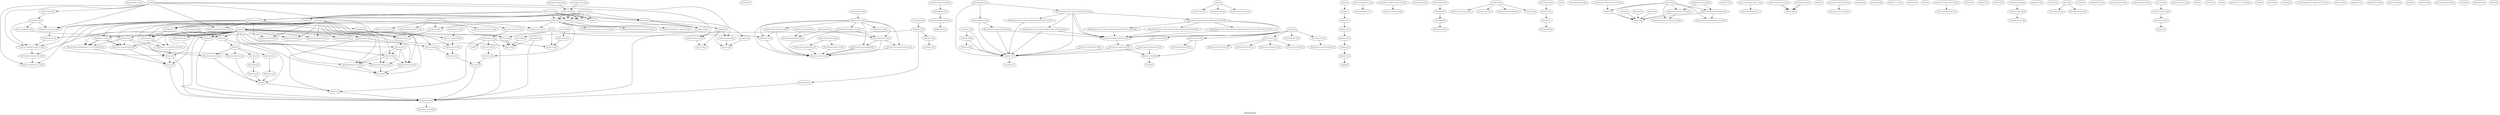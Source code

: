 digraph Relationships {
    label = "Relationships"
    "Exec[apache-apollo-1.7 unpack]" [
        fontsize = 8,
        label = "Exec[apache-apollo-1.7 unpack]"
    ]

    "Exec[run_storm]" [
        fontsize = 8,
        label = "Exec[run_storm]"
    ]

    "Elasticsearch::Plugin[mobz/elasticsearch-head]" [
        fontsize = 8,
        label = "Elasticsearch::Plugin[mobz/elasticsearch-head]"
    ]

    "File[/tmp/nginx.d]" [
        fontsize = 8,
        label = "File[/tmp/nginx.d]"
    ]

    "Exec[create_package_dir_elasticsearch]" [
        fontsize = 8,
        label = "Exec[create_package_dir_elasticsearch]"
    ]

    "File[/var/lib/puppet/concat/_etc_nginx_sites-available_localhost.conf]" [
        fontsize = 8,
        label = "File[/var/lib/puppet/concat/_etc_nginx_sites-available_localhost.conf]"
    ]

    "Exec[download archive apache-storm-0.9.1.tar.gz and check sum]" [
        fontsize = 8,
        label = "Exec[download archive apache-storm-0.9.1.tar.gz and check sum]"
    ]

    "File[/data]" [
        fontsize = 8,
        label = "File[/data]"
    ]

    "Exec[wget-fetch-maven]" [
        fontsize = 8,
        label = "Exec[wget-fetch-maven]"
    ]

    "Stage[setup_infra]" [
        fontsize = 8,
        label = "Stage[setup_infra]"
    ]

    "Stage[setup_app]" [
        fontsize = 8,
        label = "Stage[setup_app]"
    ]

    "Archive::Extract[kestrel-2.4.1]" [
        fontsize = 8,
        label = "Archive::Extract[kestrel-2.4.1]"
    ]

    "Exec[wget-jetty_download]" [
        fontsize = 8,
        label = "Exec[wget-jetty_download]"
    ]

    "Exec[build_elasticsearch-transport-couchbase]" [
        fontsize = 8,
        label = "Exec[build_elasticsearch-transport-couchbase]"
    ]

    "Exec[set-licence-selected]" [
        fontsize = 8,
        label = "Exec[set-licence-selected]"
    ]

    "File[/home/vagrant/README.demos.txt]" [
        fontsize = 8,
        label = "File[/home/vagrant/README.demos.txt]"
    ]

    "File[/etc/elasticsearch/serviolastic/logging.yml]" [
        fontsize = 8,
        label = "File[/etc/elasticsearch/serviolastic/logging.yml]"
    ]

    "Wget::Fetch[couchbase-server-source]" [
        fontsize = 8,
        label = "Wget::Fetch[couchbase-server-source]"
    ]

    "Package[unzip]" [
        fontsize = 8,
        label = "Package[unzip]"
    ]

    "Anchor[apt_key 7BD9BF62 present]" [
        fontsize = 8,
        label = "Anchor[apt_key 7BD9BF62 present]"
    ]

    "Class[Maven::Maven]" [
        fontsize = 8,
        label = "Class[Maven::Maven]"
    ]

    "Class[Elasticsearch::Package]" [
        fontsize = 8,
        label = "Class[Elasticsearch::Package]"
    ]

    "File[/etc/nginx/conf.d/proxy.conf]" [
        fontsize = 8,
        label = "File[/etc/nginx/conf.d/proxy.conf]"
    ]

    "Package[g++]" [
        fontsize = 8,
        label = "Package[g++]"
    ]

    "Exec[pip_install_simplejson]" [
        fontsize = 8,
        label = "Exec[pip_install_simplejson]"
    ]

    "File[/var/lib/puppet/concat]" [
        fontsize = 8,
        label = "File[/var/lib/puppet/concat]"
    ]

    "Exec[jetty_untar]" [
        fontsize = 8,
        label = "Exec[jetty_untar]"
    ]

    "Anchor[python::end]" [
        fontsize = 8,
        label = "Anchor[python::end]"
    ]

    "Logical_volume[data]" [
        fontsize = 8,
        label = "Logical_volume[data]"
    ]

    "File[/home/vagrant/.mavenrc]" [
        fontsize = 8,
        label = "File[/home/vagrant/.mavenrc]"
    ]

    "Volume_group[data]" [
        fontsize = 8,
        label = "Volume_group[data]"
    ]

    "Anchor[apt::ppa::ppa:chris-lea/node.js]" [
        fontsize = 8,
        label = "Anchor[apt::ppa::ppa:chris-lea/node.js]"
    ]

    "File[/home/vagrant/downloads/]" [
        fontsize = 8,
        label = "File[/home/vagrant/downloads/]"
    ]

    "File[/var/lib/puppet/concat/_etc_nginx_sites-available_localhost.conf/fragments.concat.out]" [
        fontsize = 8,
        label = "File[/var/lib/puppet/concat/_etc_nginx_sites-available_localhost.conf/fragments.concat.out]"
    ]

    "Exec[run_userDB]" [
        fontsize = 8,
        label = "Exec[run_userDB]"
    ]

    "Exec[maven-untar]" [
        fontsize = 8,
        label = "Exec[maven-untar]"
    ]

    "File[/etc/nginx]" [
        fontsize = 8,
        label = "File[/etc/nginx]"
    ]

    "File[/opt/kestrel-2.4.1/config/servioticy_queues.scala]" [
        fontsize = 8,
        label = "File[/opt/kestrel-2.4.1/config/servioticy_queues.scala]"
    ]

    "Class[Git]" [
        fontsize = 8,
        label = "Class[Git]"
    ]

    "File[/opt/servibroker/etc/groups.properties]" [
        fontsize = 8,
        label = "File[/opt/servibroker/etc/groups.properties]"
    ]

    "File[/usr/bin/mvn]" [
        fontsize = 8,
        label = "File[/usr/bin/mvn]"
    ]

    "Class[Elasticsearch::Config]" [
        fontsize = 8,
        label = "Class[Elasticsearch::Config]"
    ]

    "File[/opt/kestrel-2.4.1]" [
        fontsize = 8,
        label = "File[/opt/kestrel-2.4.1]"
    ]

    "File[/opt/elasticsearch/swdl]" [
        fontsize = 8,
        label = "File[/opt/elasticsearch/swdl]"
    ]

    "Concat::Fragment[localhost-footer]" [
        fontsize = 8,
        label = "Concat::Fragment[localhost-footer]"
    ]

    "File[nginx.list]" [
        fontsize = 8,
        label = "File[nginx.list]"
    ]

    "File[/opt/servioticy-dispatcher/dispatcher-0.2.1-jar-with-dependencies.jar]" [
        fontsize = 8,
        label = "File[/opt/servioticy-dispatcher/dispatcher-0.2.1-jar-with-dependencies.jar]"
    ]

    "File[sources.list.d]" [
        fontsize = 8,
        label = "File[sources.list.d]"
    ]

    "Class[Nginx::Params]" [
        fontsize = 8,
        label = "Class[Nginx::Params]"
    ]

    "Archive::Extract[apache-apollo-1.7]" [
        fontsize = 8,
        label = "Archive::Extract[apache-apollo-1.7]"
    ]

    "Vcsrepo[/usr/src/elasticsearch-transport-couchbase]" [
        fontsize = 8,
        label = "Vcsrepo[/usr/src/elasticsearch-transport-couchbase]"
    ]

    "Exec[wait for api]" [
        fontsize = 8,
        label = "Exec[wait for api]"
    ]

    "File[/etc/init.d/elasticsearch-serviolastic]" [
        fontsize = 8,
        label = "File[/etc/init.d/elasticsearch-serviolastic]"
    ]

    "Exec[rm-on-error-apache-apollo-1.7.tar.gz]" [
        fontsize = 8,
        label = "Exec[rm-on-error-apache-apollo-1.7.tar.gz]"
    ]

    "Class[Python]" [
        fontsize = 8,
        label = "Class[Python]"
    ]

    "File[/etc/default/jetty]" [
        fontsize = 8,
        label = "File[/etc/default/jetty]"
    ]

    "Python::Pip[simplejson]" [
        fontsize = 8,
        label = "Python::Pip[simplejson]"
    ]

    "Apt_key[Add key: 7BD9BF62 from Apt::Source nginx]" [
        fontsize = 8,
        label = "Apt_key[Add key: 7BD9BF62 from Apt::Source nginx]"
    ]

    "Package[git]" [
        fontsize = 8,
        label = "Package[git]"
    ]

    "Package[nodejs]" [
        fontsize = 8,
        label = "Package[nodejs]"
    ]

    "Package[stompjs]" [
        fontsize = 8,
        label = "Package[stompjs]"
    ]

    "File[/etc/nginx/sites-enabled/default]" [
        fontsize = 8,
        label = "File[/etc/nginx/sites-enabled/default]"
    ]

    "Exec[create-xdcr]" [
        fontsize = 8,
        label = "Exec[create-xdcr]"
    ]

    "Exec[build_couchbase_capi]" [
        fontsize = 8,
        label = "Exec[build_couchbase_capi]"
    ]

    "File[/etc/nginx/conf.d/vhost_autogen.conf]" [
        fontsize = 8,
        label = "File[/etc/nginx/conf.d/vhost_autogen.conf]"
    ]

    "Fstab::Augeas::Update[A test fstab entry]" [
        fontsize = 8,
        label = "Fstab::Augeas::Update[A test fstab entry]"
    ]

    "Nginx::Resource::Vhost[localhost]" [
        fontsize = 8,
        label = "Nginx::Resource::Vhost[localhost]"
    ]

    "File[/data/elasticsearch]" [
        fontsize = 8,
        label = "File[/data/elasticsearch]"
    ]

    "File[/etc/elasticsearch]" [
        fontsize = 8,
        label = "File[/etc/elasticsearch]"
    ]

    "Class[Elasticsearch]" [
        fontsize = 8,
        label = "Class[Elasticsearch]"
    ]

    "Filebucket[puppet]" [
        fontsize = 8,
        label = "Filebucket[puppet]"
    ]

    "Anchor[python::begin]" [
        fontsize = 8,
        label = "Anchor[python::begin]"
    ]

    "Exec[pip_install_Flask]" [
        fontsize = 8,
        label = "Exec[pip_install_Flask]"
    ]

    "File[old-proxy-file]" [
        fontsize = 8,
        label = "File[old-proxy-file]"
    ]

    "File[/etc/nginx/conf.d]" [
        fontsize = 8,
        label = "File[/etc/nginx/conf.d]"
    ]

    "Vcsrepo[/opt/servioticy-indices]" [
        fontsize = 8,
        label = "Vcsrepo[/opt/servioticy-indices]"
    ]

    "Service[serviolastic]" [
        fontsize = 8,
        label = "Service[serviolastic]"
    ]

    "File[/var/lib/puppet/concat/_etc_nginx_sites-available_localhost.conf/fragments.concat]" [
        fontsize = 8,
        label = "File[/var/lib/puppet/concat/_etc_nginx_sites-available_localhost.conf/fragments.concat]"
    ]

    "Exec[kestrel-2.4.1 unpack]" [
        fontsize = 8,
        label = "Exec[kestrel-2.4.1 unpack]"
    ]

    "Lvm::Volume[data]" [
        fontsize = 8,
        label = "Lvm::Volume[data]"
    ]

    "File[/etc/nginx/conf.mail.d/vhost_autogen.conf]" [
        fontsize = 8,
        label = "File[/etc/nginx/conf.mail.d/vhost_autogen.conf]"
    ]

    "File[/opt/servioticy_scripts]" [
        fontsize = 8,
        label = "File[/opt/servioticy_scripts]"
    ]

    "Vcsrepo[/usr/src/couchbase-capi-server]" [
        fontsize = 8,
        label = "Vcsrepo[/usr/src/couchbase-capi-server]"
    ]

    "File[/opt/jetty/start.ini]" [
        fontsize = 8,
        label = "File[/opt/jetty/start.ini]"
    ]

    "File[/etc/nginx/conf.mail.d]" [
        fontsize = 8,
        label = "File[/etc/nginx/conf.mail.d]"
    ]

    "Maven::Environment[maven-env]" [
        fontsize = 8,
        label = "Maven::Environment[maven-env]"
    ]

    "Python::Pip[Flask]" [
        fontsize = 8,
        label = "Python::Pip[Flask]"
    ]

    "File[preferences.d]" [
        fontsize = 8,
        label = "File[preferences.d]"
    ]

    "Exec[install_plugin_mobz/elasticsearch-head]" [
        fontsize = 8,
        label = "Exec[install_plugin_mobz/elasticsearch-head]"
    ]

    "File[/opt/jetty]" [
        fontsize = 8,
        label = "File[/opt/jetty]"
    ]

    "Exec[run_composer]" [
        fontsize = 8,
        label = "Exec[run_composer]"
    ]

    "File[/etc/init.d/jetty]" [
        fontsize = 8,
        label = "File[/etc/init.d/jetty]"
    ]

    "Apt::Key[Add key: 7BD9BF62 from Apt::Source nginx]" [
        fontsize = 8,
        label = "Apt::Key[Add key: 7BD9BF62 from Apt::Source nginx]"
    ]

    "File[/usr/local/bin/mvn]" [
        fontsize = 8,
        label = "File[/usr/local/bin/mvn]"
    ]

    "Class[Nginx]" [
        fontsize = 8,
        label = "Class[Nginx]"
    ]

    "File[localhost.conf symlink]" [
        fontsize = 8,
        label = "File[localhost.conf symlink]"
    ]

    "Exec[add-apt-repository-ppa:webupd8team/java]" [
        fontsize = 8,
        label = "Exec[add-apt-repository-ppa:webupd8team/java]"
    ]

    "Exec[concat_/etc/nginx/sites-available/localhost.conf]" [
        fontsize = 8,
        label = "Exec[concat_/etc/nginx/sites-available/localhost.conf]"
    ]

    "File[/home/vagrant/README.txt]" [
        fontsize = 8,
        label = "File[/home/vagrant/README.txt]"
    ]

    "File[/var/lib/puppet/concat/bin/concatfragments.sh]" [
        fontsize = 8,
        label = "File[/var/lib/puppet/concat/bin/concatfragments.sh]"
    ]

    "Class[Nginx::Config]" [
        fontsize = 8,
        label = "Class[Nginx::Config]"
    ]

    "Archive::Extract[apache-storm-0.9.1]" [
        fontsize = 8,
        label = "Archive::Extract[apache-storm-0.9.1]"
    ]

    "Exec[create_broker]" [
        fontsize = 8,
        label = "Exec[create_broker]"
    ]

    "Stage[deploy_app]" [
        fontsize = 8,
        label = "Stage[deploy_app]"
    ]

    "Schedule[hourly]" [
        fontsize = 8,
        label = "Schedule[hourly]"
    ]

    "File[/usr/share/elasticsearch/plugins]" [
        fontsize = 8,
        label = "File[/usr/share/elasticsearch/plugins]"
    ]

    "Package[vim]" [
        fontsize = 8,
        label = "Package[vim]"
    ]

    "File[/opt/servibroker/etc/apollo.xml]" [
        fontsize = 8,
        label = "File[/opt/servibroker/etc/apollo.xml]"
    ]

    "Exec[download archive apache-apollo-1.7.tar.gz and check sum]" [
        fontsize = 8,
        label = "Exec[download archive apache-apollo-1.7.tar.gz and check sum]"
    ]

    "Exec[prepare_map_demo]" [
        fontsize = 8,
        label = "Exec[prepare_map_demo]"
    ]

    "Package[gunicorn]" [
        fontsize = 8,
        label = "Package[gunicorn]"
    ]

    "Class[Apt::Params]" [
        fontsize = 8,
        label = "Class[Apt::Params]"
    ]

    "File[/data/userDB]" [
        fontsize = 8,
        label = "File[/data/userDB]"
    ]

    "Class[Nginx::Package::Debian]" [
        fontsize = 8,
        label = "Class[Nginx::Package::Debian]"
    ]

    "Package[curl]" [
        fontsize = 8,
        label = "Package[curl]"
    ]

    "Class[Fstab::Variables]" [
        fontsize = 8,
        label = "Class[Fstab::Variables]"
    ]

    "File[/opt/servibroker]" [
        fontsize = 8,
        label = "File[/opt/servibroker]"
    ]

    "File[/etc/nginx/sites-enabled]" [
        fontsize = 8,
        label = "File[/etc/nginx/sites-enabled]"
    ]

    "Physical_volume[/dev/sdb]" [
        fontsize = 8,
        label = "Physical_volume[/dev/sdb]"
    ]

    "Filesystem[/dev/data/data]" [
        fontsize = 8,
        label = "Filesystem[/dev/data/data]"
    ]

    "Schedule[monthly]" [
        fontsize = 8,
        label = "Schedule[monthly]"
    ]

    "File[/var/nginx/proxy_temp]" [
        fontsize = 8,
        label = "File[/var/nginx/proxy_temp]"
    ]

    "File[/data/couchbase]" [
        fontsize = 8,
        label = "File[/data/couchbase]"
    ]

    "Archive[apache-apollo-1.7]" [
        fontsize = 8,
        label = "Archive[apache-apollo-1.7]"
    ]

    "User[vagrant]" [
        fontsize = 8,
        label = "User[vagrant]"
    ]

    "Exec[download_package_elasticsearch]" [
        fontsize = 8,
        label = "Exec[download_package_elasticsearch]"
    ]

    "Anchor[apt::source::nginx]" [
        fontsize = 8,
        label = "Anchor[apt::source::nginx]"
    ]

    "Package[python]" [
        fontsize = 8,
        label = "Package[python]"
    ]

    "Anchor[elasticsearch::end]" [
        fontsize = 8,
        label = "Anchor[elasticsearch::end]"
    ]

    "Class[Apt::Update]" [
        fontsize = 8,
        label = "Class[Apt::Update]"
    ]

    "Archive::Download[apache-storm-0.9.1.tar.gz]" [
        fontsize = 8,
        label = "Archive::Download[apache-storm-0.9.1.tar.gz]"
    ]

    "File[/etc/elasticsearch/templates_import]" [
        fontsize = 8,
        label = "File[/etc/elasticsearch/templates_import]"
    ]

    "File[sources.list]" [
        fontsize = 8,
        label = "File[sources.list]"
    ]

    "Stage[setup]" [
        fontsize = 8,
        label = "Stage[setup]"
    ]

    "Anchor[nginx::package::end]" [
        fontsize = 8,
        label = "Anchor[nginx::package::end]"
    ]

    "Elasticsearch::Instance[serviolastic]" [
        fontsize = 8,
        label = "Elasticsearch::Instance[serviolastic]"
    ]

    "File[/home/vagrant/LICENSE.txt]" [
        fontsize = 8,
        label = "File[/home/vagrant/LICENSE.txt]"
    ]

    "Anchor[elasticsearch::begin]" [
        fontsize = 8,
        label = "Anchor[elasticsearch::begin]"
    ]

    "File[/var/log/jetty]" [
        fontsize = 8,
        label = "File[/var/log/jetty]"
    ]

    "Package[couchbase-server]" [
        fontsize = 8,
        label = "Package[couchbase-server]"
    ]

    "File[/var/lib/puppet/concat/_etc_nginx_sites-available_localhost.conf/fragments]" [
        fontsize = 8,
        label = "File[/var/lib/puppet/concat/_etc_nginx_sites-available_localhost.conf/fragments]"
    ]

    "File[/opt/jetty/webapps/private.war]" [
        fontsize = 8,
        label = "File[/opt/jetty/webapps/private.war]"
    ]

    "Fstab::Augeas[A test fstab entry]" [
        fontsize = 8,
        label = "Fstab::Augeas[A test fstab entry]"
    ]

    "Archive[apache-storm-0.9.1]" [
        fontsize = 8,
        label = "Archive[apache-storm-0.9.1]"
    ]

    "Augeas[Update A test fstab entry]" [
        fontsize = 8,
        label = "Augeas[Update A test fstab entry]"
    ]

    "Stage[main]" [
        fontsize = 8,
        label = "Stage[main]"
    ]

    "Elasticsearch::Plugin[transport-couchbase]" [
        fontsize = 8,
        label = "Elasticsearch::Plugin[transport-couchbase]"
    ]

    "File[/opt/jetty/webapps/root.war]" [
        fontsize = 8,
        label = "File[/opt/jetty/webapps/root.war]"
    ]

    "Apt::Source[nginx]" [
        fontsize = 8,
        label = "Apt::Source[nginx]"
    ]

    "Exec[apache-storm-0.9.1 unpack]" [
        fontsize = 8,
        label = "Exec[apache-storm-0.9.1 unpack]"
    ]

    "File[/etc/nginx/nginx.conf]" [
        fontsize = 8,
        label = "File[/etc/nginx/nginx.conf]"
    ]

    "Package[elasticsearch]" [
        fontsize = 8,
        label = "Package[elasticsearch]"
    ]

    "File[/var/nginx]" [
        fontsize = 8,
        label = "File[/var/nginx]"
    ]

    "Archive::Download[apache-apollo-1.7.tar.gz]" [
        fontsize = 8,
        label = "Archive::Download[apache-apollo-1.7.tar.gz]"
    ]

    "Fstab[A test fstab entry]" [
        fontsize = 8,
        label = "Fstab[A test fstab entry]"
    ]

    "Exec[mkdir_datadir_elasticsearch_serviolastic]" [
        fontsize = 8,
        label = "Exec[mkdir_datadir_elasticsearch_serviolastic]"
    ]

    "Class[Main]" [
        fontsize = 8,
        label = "Class[Main]"
    ]

    "Exec[build_servioticy]" [
        fontsize = 8,
        label = "Exec[build_servioticy]"
    ]

    "File[/etc/elasticsearch/serviolastic]" [
        fontsize = 8,
        label = "File[/etc/elasticsearch/serviolastic]"
    ]

    "File[/etc/apt/sources.list.d/webupd8team-java-precise.list]" [
        fontsize = 8,
        label = "File[/etc/apt/sources.list.d/webupd8team-java-precise.list]"
    ]

    "File_line[cross_origin]" [
        fontsize = 8,
        label = "File_line[cross_origin]"
    ]

    "Class[Wget]" [
        fontsize = 8,
        label = "Class[Wget]"
    ]

    "Wget::Fetch[jetty_download]" [
        fontsize = 8,
        label = "Wget::Fetch[jetty_download]"
    ]

    "File[/etc/nginx/conf.d/default.conf]" [
        fontsize = 8,
        label = "File[/etc/nginx/conf.d/default.conf]"
    ]

    "Service[jetty]" [
        fontsize = 8,
        label = "Service[jetty]"
    ]

    "File[/var/nginx/client_body_temp]" [
        fontsize = 8,
        label = "File[/var/nginx/client_body_temp]"
    ]

    "Exec[mkdir_templates_elasticsearch]" [
        fontsize = 8,
        label = "Exec[mkdir_templates_elasticsearch]"
    ]

    "File[01proxy]" [
        fontsize = 8,
        label = "File[01proxy]"
    ]

    "Exec[mkdir_configdir_elasticsearch_serviolastic]" [
        fontsize = 8,
        label = "Exec[mkdir_configdir_elasticsearch_serviolastic]"
    ]

    "Exec[install_plugin_transport-couchbase]" [
        fontsize = 8,
        label = "Exec[install_plugin_transport-couchbase]"
    ]

    "Package[couchbase]" [
        fontsize = 8,
        label = "Package[couchbase]"
    ]

    "Fstab::Augeas::New[A test fstab entry]" [
        fontsize = 8,
        label = "Fstab::Augeas::New[A test fstab entry]"
    ]

    "File[/etc/elasticsearch/serviolastic/elasticsearch.yml]" [
        fontsize = 8,
        label = "File[/etc/elasticsearch/serviolastic/elasticsearch.yml]"
    ]

    "Elasticsearch::Service[serviolastic]" [
        fontsize = 8,
        label = "Elasticsearch::Service[serviolastic]"
    ]

    "File[/var/lib/puppet/concat/_etc_nginx_sites-available_localhost.conf/fragments/699_localhost-footer]" [
        fontsize = 8,
        label = "File[/var/lib/puppet/concat/_etc_nginx_sites-available_localhost.conf/fragments/699_localhost-footer]"
    ]

    "Package[python-pip]" [
        fontsize = 8,
        label = "Package[python-pip]"
    ]

    "Anchor[apt::ppa::ppa:webupd8team/java]" [
        fontsize = 8,
        label = "Anchor[apt::ppa::ppa:webupd8team/java]"
    ]

    "File[/etc/nginx/sites-available]" [
        fontsize = 8,
        label = "File[/etc/nginx/sites-available]"
    ]

    "Package[python-software-properties]" [
        fontsize = 8,
        label = "Package[python-software-properties]"
    ]

    "File[/etc/nginx/conf.d/example_ssl.conf]" [
        fontsize = 8,
        label = "File[/etc/nginx/conf.d/example_ssl.conf]"
    ]

    "Schedule[never]" [
        fontsize = 8,
        label = "Schedule[never]"
    ]

    "Archive::Download[kestrel-2.4.1.zip]" [
        fontsize = 8,
        label = "Archive::Download[kestrel-2.4.1.zip]"
    ]

    "Exec[download archive kestrel-2.4.1.zip and check sum]" [
        fontsize = 8,
        label = "Exec[download archive kestrel-2.4.1.zip and check sum]"
    ]

    "File[/data/demo]" [
        fontsize = 8,
        label = "File[/data/demo]"
    ]

    "File[/opt/servioticy-dispatcher/dispatcher.xml]" [
        fontsize = 8,
        label = "File[/opt/servioticy-dispatcher/dispatcher.xml]"
    ]

    "Class[Apt]" [
        fontsize = 8,
        label = "Class[Apt]"
    ]

    "Exec[apt_update]" [
        fontsize = 8,
        label = "Exec[apt_update]"
    ]

    "Class[Jetty]" [
        fontsize = 8,
        label = "Class[Jetty]"
    ]

    "Stage[deploy]" [
        fontsize = 8,
        label = "Stage[deploy]"
    ]

    "Vcsrepo[/usr/src/servioticy]" [
        fontsize = 8,
        label = "Vcsrepo[/usr/src/servioticy]"
    ]

    "Elasticsearch::Service::Init[serviolastic]" [
        fontsize = 8,
        label = "Elasticsearch::Service::Init[serviolastic]"
    ]

    "Nginx::Resource::Location[localhost-default]" [
        fontsize = 8,
        label = "Nginx::Resource::Location[localhost-default]"
    ]

    "File[/var/lib/puppet/concat/_etc_nginx_sites-available_localhost.conf/fragments/001_localhost-header]" [
        fontsize = 8,
        label = "File[/var/lib/puppet/concat/_etc_nginx_sites-available_localhost.conf/fragments/001_localhost-header]"
    ]

    "Package[nginx]" [
        fontsize = 8,
        label = "Package[nginx]"
    ]

    "Class[Nginx::Package]" [
        fontsize = 8,
        label = "Class[Nginx::Package]"
    ]

    "Class[Stdlib]" [
        fontsize = 8,
        label = "Class[Stdlib]"
    ]

    "Package[forever]" [
        fontsize = 8,
        label = "Package[forever]"
    ]

    "Concat[/etc/nginx/sites-available/localhost.conf]" [
        fontsize = 8,
        label = "Concat[/etc/nginx/sites-available/localhost.conf]"
    ]

    "File[/etc/apt/sources.list.d/chris-lea-node_js-precise.list]" [
        fontsize = 8,
        label = "File[/etc/apt/sources.list.d/chris-lea-node_js-precise.list]"
    ]

    "Schedule[weekly]" [
        fontsize = 8,
        label = "Schedule[weekly]"
    ]

    "Schedule[puppet]" [
        fontsize = 8,
        label = "Schedule[puppet]"
    ]

    "Exec[wait for couchbase]" [
        fontsize = 8,
        label = "Exec[wait for couchbase]"
    ]

    "Apt::Ppa[ppa:webupd8team/java]" [
        fontsize = 8,
        label = "Apt::Ppa[ppa:webupd8team/java]"
    ]

    "Exec[run_kestrel]" [
        fontsize = 8,
        label = "Exec[run_kestrel]"
    ]

    "File[/opt/servibroker/etc/users.properties]" [
        fontsize = 8,
        label = "File[/opt/servibroker/etc/users.properties]"
    ]

    "File[/var/lib/puppet/concat/_etc_nginx_sites-available_localhost.conf/fragments/500_fd0b234173aed6ab4786b7032214c741]" [
        fontsize = 8,
        label = "File[/var/lib/puppet/concat/_etc_nginx_sites-available_localhost.conf/fragments/500_fd0b234173aed6ab4786b7032214c741]"
    ]

    "Concat::Fragment[fd0b234173aed6ab4786b7032214c741]" [
        fontsize = 8,
        label = "Concat::Fragment[fd0b234173aed6ab4786b7032214c741]"
    ]

    "Class[Concat::Setup]" [
        fontsize = 8,
        label = "Class[Concat::Setup]"
    ]

    "Package[python-dev]" [
        fontsize = 8,
        label = "Package[python-dev]"
    ]

    "Package[python-virtualenv]" [
        fontsize = 8,
        label = "Package[python-virtualenv]"
    ]

    "Anchor[nginx::end]" [
        fontsize = 8,
        label = "Anchor[nginx::end]"
    ]

    "Class[Nginx::Service]" [
        fontsize = 8,
        label = "Class[Nginx::Service]"
    ]

    "File[/var/lib/puppet/concat/bin]" [
        fontsize = 8,
        label = "File[/var/lib/puppet/concat/bin]"
    ]

    "Stage[runtime]" [
        fontsize = 8,
        label = "Stage[runtime]"
    ]

    "Exec[apt_get_update_for_nginx]" [
        fontsize = 8,
        label = "Exec[apt_get_update_for_nginx]"
    ]

    "Exec[set-licence-seen]" [
        fontsize = 8,
        label = "Exec[set-licence-seen]"
    ]

    "Exec[wait for elasticsearch]" [
        fontsize = 8,
        label = "Exec[wait for elasticsearch]"
    ]

    "Anchor[nginx::begin]" [
        fontsize = 8,
        label = "Anchor[nginx::begin]"
    ]

    "Exec[add-apt-repository-ppa:chris-lea/node.js]" [
        fontsize = 8,
        label = "Exec[add-apt-repository-ppa:chris-lea/node.js]"
    ]

    "Exec[wget-couchbase-server-source]" [
        fontsize = 8,
        label = "Exec[wget-couchbase-server-source]"
    ]

    "Class[Elasticsearch::Params]" [
        fontsize = 8,
        label = "Class[Elasticsearch::Params]"
    ]

    "Exec[run_broker]" [
        fontsize = 8,
        label = "Exec[run_broker]"
    ]

    "Exec[run_bridge]" [
        fontsize = 8,
        label = "Exec[run_bridge]"
    ]

    "File[/opt/apache-apollo-1.7]" [
        fontsize = 8,
        label = "File[/opt/apache-apollo-1.7]"
    ]

    "Vcsrepo[/opt/servioticy-bridge]" [
        fontsize = 8,
        label = "Vcsrepo[/opt/servioticy-bridge]"
    ]

    "Augeas[defaults_serviolastic]" [
        fontsize = 8,
        label = "Augeas[defaults_serviolastic]"
    ]

    "Augeas[A test fstab entry]" [
        fontsize = 8,
        label = "Augeas[A test fstab entry]"
    ]

    "File[/etc/nginx/sites-available/localhost.conf]" [
        fontsize = 8,
        label = "File[/etc/nginx/sites-available/localhost.conf]"
    ]

    "Apt::Ppa[ppa:chris-lea/node.js]" [
        fontsize = 8,
        label = "Apt::Ppa[ppa:chris-lea/node.js]"
    ]

    "Exec[rm-on-error-apache-storm-0.9.1.tar.gz]" [
        fontsize = 8,
        label = "Exec[rm-on-error-apache-storm-0.9.1.tar.gz]"
    ]

    "Anchor[nginx::package::begin]" [
        fontsize = 8,
        label = "Anchor[nginx::package::begin]"
    ]

    "Package[make]" [
        fontsize = 8,
        label = "Package[make]"
    ]

    "Class[Settings]" [
        fontsize = 8,
        label = "Class[Settings]"
    ]

    "Exec[apt-get update]" [
        fontsize = 8,
        label = "Exec[apt-get update]"
    ]

    "Anchor[apt::update]" [
        fontsize = 8,
        label = "Anchor[apt::update]"
    ]

    "Class[Python::Config]" [
        fontsize = 8,
        label = "Class[Python::Config]"
    ]

    "Stage[deploy_infra]" [
        fontsize = 8,
        label = "Stage[deploy_infra]"
    ]

    "Wget::Fetch[fetch-maven]" [
        fontsize = 8,
        label = "Wget::Fetch[fetch-maven]"
    ]

    "Exec[create-indices]" [
        fontsize = 8,
        label = "Exec[create-indices]"
    ]

    "Vcsrepo[/opt/servioticy-composer]" [
        fontsize = 8,
        label = "Vcsrepo[/opt/servioticy-composer]"
    ]

    "Class[Stdlib::Stages]" [
        fontsize = 8,
        label = "Class[Stdlib::Stages]"
    ]

    "Package[oracle-java7-installer]" [
        fontsize = 8,
        label = "Package[oracle-java7-installer]"
    ]

    "Service[nginx]" [
        fontsize = 8,
        label = "Service[nginx]"
    ]

    "Concat::Fragment[localhost-header]" [
        fontsize = 8,
        label = "Concat::Fragment[localhost-header]"
    ]

    "File[/home/vagrant/VERSION.txt]" [
        fontsize = 8,
        label = "File[/home/vagrant/VERSION.txt]"
    ]

    "File[/opt/servioticy-dispatcher]" [
        fontsize = 8,
        label = "File[/opt/servioticy-dispatcher]"
    ]

    "Exec[rm-on-error-kestrel-2.4.1.zip]" [
        fontsize = 8,
        label = "Exec[rm-on-error-kestrel-2.4.1.zip]"
    ]

    "Anchor[nginx::apt_repo]" [
        fontsize = 8,
        label = "Anchor[nginx::apt_repo]"
    ]

    "Archive[kestrel-2.4.1]" [
        fontsize = 8,
        label = "Archive[kestrel-2.4.1]"
    ]

    "Schedule[daily]" [
        fontsize = 8,
        label = "Schedule[daily]"
    ]

    "Exec[create_buckets]" [
        fontsize = 8,
        label = "Exec[create_buckets]"
    ]

    "File[/tmp/nginx.mail.d]" [
        fontsize = 8,
        label = "File[/tmp/nginx.mail.d]"
    ]

    "Class[Python::Install]" [
        fontsize = 8,
        label = "Class[Python::Install]"
    ]

    "Package[wget]" [
        fontsize = 8,
        label = "Package[wget]"
    ]

    "Group[vagrant]" [
        fontsize = 8,
        label = "Group[vagrant]"
    ]

    "File[/opt/servioticy-dispatcher/dispatcher.xml]" -> "Exec[run_storm]" [
        fontsize = 8
    ]

    "File[/opt/servioticy-dispatcher/dispatcher-0.2.1-jar-with-dependencies.jar]" -> "Exec[run_storm]" [
        fontsize = 8
    ]

    "Exec[run_kestrel]" -> "Exec[run_storm]" [
        fontsize = 8
    ]

    "User[vagrant]" -> "Exec[run_storm]" [
        fontsize = 8
    ]

    "Package[oracle-java7-installer]" -> "Elasticsearch::Plugin[mobz/elasticsearch-head]" [
        fontsize = 8
    ]

    "Package[git]" -> "Elasticsearch::Plugin[mobz/elasticsearch-head]" [
        fontsize = 8
    ]

    "File[/var/lib/puppet/concat]" -> "File[/var/lib/puppet/concat/_etc_nginx_sites-available_localhost.conf]" [
        fontsize = 8
    ]

    "Package[curl]" -> "Exec[download archive apache-storm-0.9.1.tar.gz and check sum]" [
        fontsize = 8
    ]

    "Class[Wget]" -> "Exec[wget-fetch-maven]" [
        fontsize = 8
    ]

    "Stage[runtime]" -> "Stage[setup_infra]" [
        fontsize = 8
    ]

    "Stage[deploy_infra]" -> "Stage[setup_app]" [
        fontsize = 8
    ]

    "Archive::Download[kestrel-2.4.1.zip]" -> "Archive::Extract[kestrel-2.4.1]" [
        fontsize = 8
    ]

    "Class[Wget]" -> "Exec[wget-jetty_download]" [
        fontsize = 8
    ]

    "Vcsrepo[/usr/src/elasticsearch-transport-couchbase]" -> "Exec[build_elasticsearch-transport-couchbase]" [
        fontsize = 8
    ]

    "User[vagrant]" -> "Exec[build_elasticsearch-transport-couchbase]" [
        fontsize = 8
    ]

    "Group[vagrant]" -> "File[/home/vagrant/README.demos.txt]" [
        fontsize = 8
    ]

    "User[vagrant]" -> "File[/home/vagrant/README.demos.txt]" [
        fontsize = 8
    ]

    "File[/etc/elasticsearch/serviolastic]" -> "File[/etc/elasticsearch/serviolastic/logging.yml]" [
        fontsize = 8
    ]

    "Class[Elasticsearch::Package]" -> "File[/etc/elasticsearch/serviolastic/logging.yml]" [
        fontsize = 8
    ]

    "File[/home/vagrant/downloads/]" -> "Wget::Fetch[couchbase-server-source]" [
        fontsize = 8
    ]

    "Exec[apt-get update]" -> "Package[unzip]" [
        fontsize = 8
    ]

    "Exec[set-licence-seen]" -> "Package[unzip]" [
        fontsize = 8
    ]

    "Exec[set-licence-selected]" -> "Package[unzip]" [
        fontsize = 8
    ]

    "Apt_key[Add key: 7BD9BF62 from Apt::Source nginx]" -> "Anchor[apt_key 7BD9BF62 present]" [
        fontsize = 8
    ]

    "Vcsrepo[/usr/src/servioticy]" -> "Class[Maven::Maven]" [
        fontsize = 8
    ]

    "Anchor[elasticsearch::begin]" -> "Class[Elasticsearch::Package]" [
        fontsize = 8
    ]

    "File[/etc/nginx/conf.d]" -> "File[/etc/nginx/conf.d/proxy.conf]" [
        fontsize = 8
    ]

    "Exec[apt-get update]" -> "Package[g++]" [
        fontsize = 8
    ]

    "Exec[set-licence-seen]" -> "Package[g++]" [
        fontsize = 8
    ]

    "Exec[set-licence-selected]" -> "Package[g++]" [
        fontsize = 8
    ]

    "Wget::Fetch[jetty_download]" -> "Exec[jetty_untar]" [
        fontsize = 8
    ]

    "User[vagrant]" -> "Exec[jetty_untar]" [
        fontsize = 8
    ]

    "Class[Python::Config]" -> "Anchor[python::end]" [
        fontsize = 8
    ]

    "Volume_group[data]" -> "Logical_volume[data]" [
        fontsize = 8
    ]

    "User[vagrant]" -> "File[/home/vagrant/.mavenrc]" [
        fontsize = 8
    ]

    "Physical_volume[/dev/sdb]" -> "Volume_group[data]" [
        fontsize = 8
    ]

    "Class[Apt::Update]" -> "Anchor[apt::ppa::ppa:chris-lea/node.js]" [
        fontsize = 8
    ]

    "File[/var/lib/puppet/concat/_etc_nginx_sites-available_localhost.conf]" -> "File[/var/lib/puppet/concat/_etc_nginx_sites-available_localhost.conf/fragments.concat.out]" [
        fontsize = 8
    ]

    "File[/data/userDB]" -> "Exec[run_userDB]" [
        fontsize = 8
    ]

    "File[/data/userDB]" -> "Exec[run_userDB]" [
        fontsize = 8
    ]

    "Package[python-pip]" -> "Exec[run_userDB]" [
        fontsize = 8
    ]

    "Python::Pip[Flask]" -> "Exec[run_userDB]" [
        fontsize = 8
    ]

    "User[vagrant]" -> "Exec[run_userDB]" [
        fontsize = 8
    ]

    "Wget::Fetch[fetch-maven]" -> "Exec[maven-untar]" [
        fontsize = 8
    ]

    "File[/opt/kestrel-2.4.1]" -> "File[/opt/kestrel-2.4.1/config/servioticy_queues.scala]" [
        fontsize = 8
    ]

    "Group[vagrant]" -> "File[/opt/kestrel-2.4.1/config/servioticy_queues.scala]" [
        fontsize = 8
    ]

    "User[vagrant]" -> "File[/opt/kestrel-2.4.1/config/servioticy_queues.scala]" [
        fontsize = 8
    ]

    "Exec[create_broker]" -> "File[/opt/servibroker/etc/groups.properties]" [
        fontsize = 8
    ]

    "Group[vagrant]" -> "File[/opt/servibroker/etc/groups.properties]" [
        fontsize = 8
    ]

    "User[vagrant]" -> "File[/opt/servibroker/etc/groups.properties]" [
        fontsize = 8
    ]

    "File[/opt/servibroker]" -> "File[/opt/servibroker/etc/groups.properties]" [
        fontsize = 8
    ]

    "Exec[maven-untar]" -> "File[/usr/bin/mvn]" [
        fontsize = 8
    ]

    "Class[Elasticsearch::Package]" -> "Class[Elasticsearch::Config]" [
        fontsize = 8
    ]

    "Archive[kestrel-2.4.1]" -> "File[/opt/kestrel-2.4.1]" [
        fontsize = 8
    ]

    "Group[vagrant]" -> "File[/opt/kestrel-2.4.1]" [
        fontsize = 8
    ]

    "User[vagrant]" -> "File[/opt/kestrel-2.4.1]" [
        fontsize = 8
    ]

    "Exec[create_package_dir_elasticsearch]" -> "File[/opt/elasticsearch/swdl]" [
        fontsize = 8
    ]

    "File[sources.list.d]" -> "File[nginx.list]" [
        fontsize = 8
    ]

    "Apt::Key[Add key: 7BD9BF62 from Apt::Source nginx]" -> "File[nginx.list]" [
        fontsize = 8
    ]

    "Exec[build_servioticy]" -> "File[/opt/servioticy-dispatcher/dispatcher-0.2.1-jar-with-dependencies.jar]" [
        fontsize = 8
    ]

    "Group[vagrant]" -> "File[/opt/servioticy-dispatcher/dispatcher-0.2.1-jar-with-dependencies.jar]" [
        fontsize = 8
    ]

    "File[/opt/servioticy-dispatcher]" -> "File[/opt/servioticy-dispatcher/dispatcher-0.2.1-jar-with-dependencies.jar]" [
        fontsize = 8
    ]

    "File[/opt/servioticy-dispatcher]" -> "File[/opt/servioticy-dispatcher/dispatcher-0.2.1-jar-with-dependencies.jar]" [
        fontsize = 8
    ]

    "User[vagrant]" -> "File[/opt/servioticy-dispatcher/dispatcher-0.2.1-jar-with-dependencies.jar]" [
        fontsize = 8
    ]

    "Archive::Download[apache-apollo-1.7.tar.gz]" -> "Archive::Extract[apache-apollo-1.7]" [
        fontsize = 8
    ]

    "Package[oracle-java7-installer]" -> "Vcsrepo[/usr/src/elasticsearch-transport-couchbase]" [
        fontsize = 8
    ]

    "Package[git]" -> "Vcsrepo[/usr/src/elasticsearch-transport-couchbase]" [
        fontsize = 8
    ]

    "Exec[build_couchbase_capi]" -> "Vcsrepo[/usr/src/elasticsearch-transport-couchbase]" [
        fontsize = 8
    ]

    "Class[Maven::Maven]" -> "Vcsrepo[/usr/src/elasticsearch-transport-couchbase]" [
        fontsize = 8
    ]

    "Service[jetty]" -> "Exec[wait for api]" [
        fontsize = 8
    ]

    "Package[couchbase-server]" -> "Exec[wait for api]" [
        fontsize = 8
    ]

    "File[/opt/servioticy_scripts]" -> "Exec[wait for api]" [
        fontsize = 8
    ]

    "File[/home/vagrant/downloads/]" -> "Exec[rm-on-error-apache-apollo-1.7.tar.gz]" [
        fontsize = 8
    ]

    "File[/var/log/jetty]" -> "File[/etc/default/jetty]" [
        fontsize = 8
    ]

    "Class[Python::Install]" -> "Python::Pip[simplejson]" [
        fontsize = 8
    ]

    "Exec[apt-get update]" -> "Package[nodejs]" [
        fontsize = 8
    ]

    "Exec[set-licence-seen]" -> "Package[nodejs]" [
        fontsize = 8
    ]

    "Exec[set-licence-selected]" -> "Package[nodejs]" [
        fontsize = 8
    ]

    "Package[nodejs]" -> "Package[stompjs]" [
        fontsize = 8
    ]

    "File[/etc/nginx/sites-enabled]" -> "File[/etc/nginx/sites-enabled/default]" [
        fontsize = 8
    ]

    "Exec[create-indices]" -> "Exec[create-xdcr]" [
        fontsize = 8
    ]

    "Exec[create_buckets]" -> "Exec[create-xdcr]" [
        fontsize = 8
    ]

    "Vcsrepo[/usr/src/couchbase-capi-server]" -> "Exec[build_couchbase_capi]" [
        fontsize = 8
    ]

    "User[vagrant]" -> "Exec[build_couchbase_capi]" [
        fontsize = 8
    ]

    "File[/etc/nginx/conf.d]" -> "File[/etc/nginx/conf.d/vhost_autogen.conf]" [
        fontsize = 8
    ]

    "Exec[prepare_map_demo]" -> "Nginx::Resource::Vhost[localhost]" [
        fontsize = 8
    ]

    "Exec[mkdir_datadir_elasticsearch_serviolastic]" -> "File[/data/elasticsearch]" [
        fontsize = 8
    ]

    "File[/data]" -> "File[/data/elasticsearch]" [
        fontsize = 8
    ]

    "Class[Elasticsearch::Package]" -> "File[/data/elasticsearch]" [
        fontsize = 8
    ]

    "Package[oracle-java7-installer]" -> "Class[Elasticsearch]" [
        fontsize = 8
    ]

    "File[/etc/nginx]" -> "File[/etc/nginx/conf.d]" [
        fontsize = 8
    ]

    "Package[git]" -> "Vcsrepo[/opt/servioticy-indices]" [
        fontsize = 8
    ]

    "Elasticsearch::Instance[serviolastic]" -> "Vcsrepo[/opt/servioticy-indices]" [
        fontsize = 8
    ]

    "Augeas[defaults_serviolastic]" -> "Service[serviolastic]" [
        fontsize = 8
    ]

    "Augeas[defaults_serviolastic]" -> "Service[serviolastic]" [
        fontsize = 8
    ]

    "File[/etc/init.d/elasticsearch-serviolastic]" -> "Service[serviolastic]" [
        fontsize = 8
    ]

    "File[/etc/init.d/elasticsearch-serviolastic]" -> "Service[serviolastic]" [
        fontsize = 8
    ]

    "File[/var/lib/puppet/concat/_etc_nginx_sites-available_localhost.conf]" -> "File[/var/lib/puppet/concat/_etc_nginx_sites-available_localhost.conf/fragments.concat]" [
        fontsize = 8
    ]

    "File[/etc/nginx/conf.mail.d]" -> "File[/etc/nginx/conf.mail.d/vhost_autogen.conf]" [
        fontsize = 8
    ]

    "Group[vagrant]" -> "File[/opt/servioticy_scripts]" [
        fontsize = 8
    ]

    "User[vagrant]" -> "File[/opt/servioticy_scripts]" [
        fontsize = 8
    ]

    "Package[oracle-java7-installer]" -> "Vcsrepo[/usr/src/couchbase-capi-server]" [
        fontsize = 8
    ]

    "Package[git]" -> "Vcsrepo[/usr/src/couchbase-capi-server]" [
        fontsize = 8
    ]

    "Class[Maven::Maven]" -> "Vcsrepo[/usr/src/couchbase-capi-server]" [
        fontsize = 8
    ]

    "File[/opt/jetty]" -> "File[/opt/jetty/start.ini]" [
        fontsize = 8
    ]

    "File[/etc/nginx]" -> "File[/etc/nginx/conf.mail.d]" [
        fontsize = 8
    ]

    "Class[Maven::Maven]" -> "Maven::Environment[maven-env]" [
        fontsize = 8
    ]

    "Class[Python::Install]" -> "Python::Pip[Flask]" [
        fontsize = 8
    ]

    "File[/usr/share/elasticsearch/plugins]" -> "Exec[install_plugin_mobz/elasticsearch-head]" [
        fontsize = 8
    ]

    "Exec[jetty_untar]" -> "File[/opt/jetty]" [
        fontsize = 8
    ]

    "Vcsrepo[/opt/servioticy-composer]" -> "Exec[run_composer]" [
        fontsize = 8
    ]

    "Package[forever]" -> "Exec[run_composer]" [
        fontsize = 8
    ]

    "File[/etc/default/jetty]" -> "File[/etc/init.d/jetty]" [
        fontsize = 8
    ]

    "File[/usr/bin/mvn]" -> "File[/usr/local/bin/mvn]" [
        fontsize = 8
    ]

    "File[/etc/nginx/sites-available/localhost.conf]" -> "File[localhost.conf symlink]" [
        fontsize = 8
    ]

    "Concat[/etc/nginx/sites-available/localhost.conf]" -> "File[localhost.conf symlink]" [
        fontsize = 8
    ]

    "File[/etc/nginx/sites-enabled]" -> "File[localhost.conf symlink]" [
        fontsize = 8
    ]

    "Package[python-software-properties]" -> "Exec[add-apt-repository-ppa:webupd8team/java]" [
        fontsize = 8
    ]

    "File[sources.list.d]" -> "Exec[add-apt-repository-ppa:webupd8team/java]" [
        fontsize = 8
    ]

    "File[/var/lib/puppet/concat/_etc_nginx_sites-available_localhost.conf/fragments/500_fd0b234173aed6ab4786b7032214c741]" -> "Exec[concat_/etc/nginx/sites-available/localhost.conf]" [
        fontsize = 8
    ]

    "File[/var/lib/puppet/concat/_etc_nginx_sites-available_localhost.conf]" -> "Exec[concat_/etc/nginx/sites-available/localhost.conf]" [
        fontsize = 8
    ]

    "File[/var/lib/puppet/concat/_etc_nginx_sites-available_localhost.conf]" -> "Exec[concat_/etc/nginx/sites-available/localhost.conf]" [
        fontsize = 8
    ]

    "File[/var/lib/puppet/concat/_etc_nginx_sites-available_localhost.conf/fragments.concat]" -> "Exec[concat_/etc/nginx/sites-available/localhost.conf]" [
        fontsize = 8
    ]

    "File[/var/lib/puppet/concat/_etc_nginx_sites-available_localhost.conf/fragments/001_localhost-header]" -> "Exec[concat_/etc/nginx/sites-available/localhost.conf]" [
        fontsize = 8
    ]

    "File[/var/lib/puppet/concat/bin/concatfragments.sh]" -> "Exec[concat_/etc/nginx/sites-available/localhost.conf]" [
        fontsize = 8
    ]

    "File[/var/lib/puppet/concat/_etc_nginx_sites-available_localhost.conf/fragments/699_localhost-footer]" -> "Exec[concat_/etc/nginx/sites-available/localhost.conf]" [
        fontsize = 8
    ]

    "File[/var/lib/puppet/concat/_etc_nginx_sites-available_localhost.conf/fragments]" -> "Exec[concat_/etc/nginx/sites-available/localhost.conf]" [
        fontsize = 8
    ]

    "File[/var/lib/puppet/concat/_etc_nginx_sites-available_localhost.conf/fragments]" -> "Exec[concat_/etc/nginx/sites-available/localhost.conf]" [
        fontsize = 8
    ]

    "Group[vagrant]" -> "File[/home/vagrant/README.txt]" [
        fontsize = 8
    ]

    "User[vagrant]" -> "File[/home/vagrant/README.txt]" [
        fontsize = 8
    ]

    "File[/var/lib/puppet/concat/bin]" -> "File[/var/lib/puppet/concat/bin/concatfragments.sh]" [
        fontsize = 8
    ]

    "Class[Nginx::Package]" -> "Class[Nginx::Config]" [
        fontsize = 8
    ]

    "Archive::Download[apache-storm-0.9.1.tar.gz]" -> "Archive::Extract[apache-storm-0.9.1]" [
        fontsize = 8
    ]

    "Package[oracle-java7-installer]" -> "Exec[create_broker]" [
        fontsize = 8
    ]

    "File[/opt/apache-apollo-1.7]" -> "Exec[create_broker]" [
        fontsize = 8
    ]

    "Stage[setup_app]" -> "Stage[deploy_app]" [
        fontsize = 8
    ]

    "Exec[apt-get update]" -> "Package[vim]" [
        fontsize = 8
    ]

    "Exec[set-licence-seen]" -> "Package[vim]" [
        fontsize = 8
    ]

    "Exec[set-licence-selected]" -> "Package[vim]" [
        fontsize = 8
    ]

    "Exec[create_broker]" -> "File[/opt/servibroker/etc/apollo.xml]" [
        fontsize = 8
    ]

    "Group[vagrant]" -> "File[/opt/servibroker/etc/apollo.xml]" [
        fontsize = 8
    ]

    "User[vagrant]" -> "File[/opt/servibroker/etc/apollo.xml]" [
        fontsize = 8
    ]

    "File[/opt/servibroker]" -> "File[/opt/servibroker/etc/apollo.xml]" [
        fontsize = 8
    ]

    "Package[curl]" -> "Exec[download archive apache-apollo-1.7.tar.gz and check sum]" [
        fontsize = 8
    ]

    "Exec[create-xdcr]" -> "Exec[prepare_map_demo]" [
        fontsize = 8
    ]

    "Exec[run_storm]" -> "Exec[prepare_map_demo]" [
        fontsize = 8
    ]

    "Package[python-pip]" -> "Exec[prepare_map_demo]" [
        fontsize = 8
    ]

    "Python::Pip[simplejson]" -> "Exec[prepare_map_demo]" [
        fontsize = 8
    ]

    "Exec[wait for api]" -> "Exec[prepare_map_demo]" [
        fontsize = 8
    ]

    "Package[couchbase]" -> "Exec[prepare_map_demo]" [
        fontsize = 8
    ]

    "File[/data/demo]" -> "Exec[prepare_map_demo]" [
        fontsize = 8
    ]

    "Exec[run_kestrel]" -> "Exec[prepare_map_demo]" [
        fontsize = 8
    ]

    "Package[couchbase-server]" -> "Exec[prepare_map_demo]" [
        fontsize = 8
    ]

    "User[vagrant]" -> "Exec[prepare_map_demo]" [
        fontsize = 8
    ]

    "Group[vagrant]" -> "File[/data/userDB]" [
        fontsize = 8
    ]

    "File[/data]" -> "File[/data/userDB]" [
        fontsize = 8
    ]

    "User[vagrant]" -> "File[/data/userDB]" [
        fontsize = 8
    ]

    "Anchor[nginx::package::begin]" -> "Class[Nginx::Package::Debian]" [
        fontsize = 8
    ]

    "Exec[apt-get update]" -> "Package[curl]" [
        fontsize = 8
    ]

    "Exec[set-licence-seen]" -> "Package[curl]" [
        fontsize = 8
    ]

    "Exec[set-licence-selected]" -> "Package[curl]" [
        fontsize = 8
    ]

    "Exec[create_broker]" -> "File[/opt/servibroker]" [
        fontsize = 8
    ]

    "Group[vagrant]" -> "File[/opt/servibroker]" [
        fontsize = 8
    ]

    "User[vagrant]" -> "File[/opt/servibroker]" [
        fontsize = 8
    ]

    "File[/etc/nginx]" -> "File[/etc/nginx/sites-enabled]" [
        fontsize = 8
    ]

    "Logical_volume[data]" -> "Filesystem[/dev/data/data]" [
        fontsize = 8
    ]

    "File[/var/nginx]" -> "File[/var/nginx/proxy_temp]" [
        fontsize = 8
    ]

    "Fstab[A test fstab entry]" -> "File[/data/couchbase]" [
        fontsize = 8
    ]

    "File[/data]" -> "File[/data/couchbase]" [
        fontsize = 8
    ]

    "Package[couchbase-server]" -> "File[/data/couchbase]" [
        fontsize = 8
    ]

    "File[/home/vagrant/downloads/]" -> "Archive[apache-apollo-1.7]" [
        fontsize = 8
    ]

    "Package[curl]" -> "Archive[apache-apollo-1.7]" [
        fontsize = 8
    ]

    "Group[vagrant]" -> "User[vagrant]" [
        fontsize = 8
    ]

    "File[/opt/elasticsearch/swdl]" -> "Exec[download_package_elasticsearch]" [
        fontsize = 8
    ]

    "Class[Apt::Update]" -> "Anchor[apt::source::nginx]" [
        fontsize = 8
    ]

    "File[/etc/elasticsearch]" -> "File[/etc/elasticsearch/templates_import]" [
        fontsize = 8
    ]

    "Exec[mkdir_templates_elasticsearch]" -> "File[/etc/elasticsearch/templates_import]" [
        fontsize = 8
    ]

    "Class[Nginx::Package::Debian]" -> "Anchor[nginx::package::end]" [
        fontsize = 8
    ]

    "Class[Elasticsearch::Params]" -> "Elasticsearch::Instance[serviolastic]" [
        fontsize = 8
    ]

    "Class[Elasticsearch]" -> "Elasticsearch::Instance[serviolastic]" [
        fontsize = 8
    ]

    "Group[vagrant]" -> "File[/home/vagrant/LICENSE.txt]" [
        fontsize = 8
    ]

    "User[vagrant]" -> "File[/home/vagrant/LICENSE.txt]" [
        fontsize = 8
    ]

    "File[/opt/jetty]" -> "File[/var/log/jetty]" [
        fontsize = 8
    ]

    "Wget::Fetch[couchbase-server-source]" -> "Package[couchbase-server]" [
        fontsize = 8
    ]

    "File[/var/lib/puppet/concat/_etc_nginx_sites-available_localhost.conf]" -> "File[/var/lib/puppet/concat/_etc_nginx_sites-available_localhost.conf/fragments]" [
        fontsize = 8
    ]

    "Exec[build_servioticy]" -> "File[/opt/jetty/webapps/private.war]" [
        fontsize = 8
    ]

    "File[/opt/jetty]" -> "File[/opt/jetty/webapps/private.war]" [
        fontsize = 8
    ]

    "File[/home/vagrant/downloads/]" -> "Archive[apache-storm-0.9.1]" [
        fontsize = 8
    ]

    "Package[curl]" -> "Archive[apache-storm-0.9.1]" [
        fontsize = 8
    ]

    "Stage[setup]" -> "Stage[main]" [
        fontsize = 8
    ]

    "Package[oracle-java7-installer]" -> "Elasticsearch::Plugin[transport-couchbase]" [
        fontsize = 8
    ]

    "Package[git]" -> "Elasticsearch::Plugin[transport-couchbase]" [
        fontsize = 8
    ]

    "Exec[build_elasticsearch-transport-couchbase]" -> "Elasticsearch::Plugin[transport-couchbase]" [
        fontsize = 8
    ]

    "Exec[build_servioticy]" -> "File[/opt/jetty/webapps/root.war]" [
        fontsize = 8
    ]

    "File[/opt/jetty]" -> "File[/opt/jetty/webapps/root.war]" [
        fontsize = 8
    ]

    "File[/etc/nginx]" -> "File[/etc/nginx/nginx.conf]" [
        fontsize = 8
    ]

    "Exec[download_package_elasticsearch]" -> "Package[elasticsearch]" [
        fontsize = 8
    ]

    "Lvm::Volume[data]" -> "Fstab[A test fstab entry]" [
        fontsize = 8
    ]

    "Class[Elasticsearch::Package]" -> "Exec[mkdir_datadir_elasticsearch_serviolastic]" [
        fontsize = 8
    ]

    "Maven::Environment[maven-env]" -> "Exec[build_servioticy]" [
        fontsize = 8
    ]

    "User[vagrant]" -> "Exec[build_servioticy]" [
        fontsize = 8
    ]

    "File[/etc/elasticsearch]" -> "File[/etc/elasticsearch/serviolastic]" [
        fontsize = 8
    ]

    "Exec[mkdir_configdir_elasticsearch_serviolastic]" -> "File[/etc/elasticsearch/serviolastic]" [
        fontsize = 8
    ]

    "Class[Elasticsearch::Package]" -> "File[/etc/elasticsearch/serviolastic]" [
        fontsize = 8
    ]

    "Exec[add-apt-repository-ppa:webupd8team/java]" -> "File[/etc/apt/sources.list.d/webupd8team-java-precise.list]" [
        fontsize = 8
    ]

    "File[sources.list.d]" -> "File[/etc/apt/sources.list.d/webupd8team-java-precise.list]" [
        fontsize = 8
    ]

    "File[/opt/jetty/start.ini]" -> "File_line[cross_origin]" [
        fontsize = 8
    ]

    "File[/etc/nginx/conf.d]" -> "File[/etc/nginx/conf.d/default.conf]" [
        fontsize = 8
    ]

    "File[/opt/jetty/webapps/private.war]" -> "Service[jetty]" [
        fontsize = 8
    ]

    "File[/etc/init.d/jetty]" -> "Service[jetty]" [
        fontsize = 8
    ]

    "File_line[cross_origin]" -> "Service[jetty]" [
        fontsize = 8
    ]

    "File[/opt/jetty/webapps/root.war]" -> "Service[jetty]" [
        fontsize = 8
    ]

    "Exec[jetty_untar]" -> "Service[jetty]" [
        fontsize = 8
    ]

    "File[/var/nginx]" -> "File[/var/nginx/client_body_temp]" [
        fontsize = 8
    ]

    "Class[Elasticsearch::Package]" -> "Exec[mkdir_configdir_elasticsearch_serviolastic]" [
        fontsize = 8
    ]

    "File[/usr/share/elasticsearch/plugins]" -> "Exec[install_plugin_transport-couchbase]" [
        fontsize = 8
    ]

    "Package[make]" -> "Package[couchbase]" [
        fontsize = 8
    ]

    "Package[nodejs]" -> "Package[couchbase]" [
        fontsize = 8
    ]

    "Package[g++]" -> "Package[couchbase]" [
        fontsize = 8
    ]

    "Fstab::Augeas::Update[A test fstab entry]" -> "Fstab::Augeas::New[A test fstab entry]" [
        fontsize = 8
    ]

    "File[/etc/elasticsearch/serviolastic]" -> "File[/etc/elasticsearch/serviolastic/elasticsearch.yml]" [
        fontsize = 8
    ]

    "Class[Elasticsearch::Package]" -> "File[/etc/elasticsearch/serviolastic/elasticsearch.yml]" [
        fontsize = 8
    ]

    "Exec[install_plugin_mobz/elasticsearch-head]" -> "Elasticsearch::Service[serviolastic]" [
        fontsize = 8
    ]

    "File[/etc/elasticsearch/serviolastic/elasticsearch.yml]" -> "Elasticsearch::Service[serviolastic]" [
        fontsize = 8
    ]

    "Exec[mkdir_datadir_elasticsearch_serviolastic]" -> "Elasticsearch::Service[serviolastic]" [
        fontsize = 8
    ]

    "Exec[install_plugin_transport-couchbase]" -> "Elasticsearch::Service[serviolastic]" [
        fontsize = 8
    ]

    "File[/etc/elasticsearch/serviolastic]" -> "Elasticsearch::Service[serviolastic]" [
        fontsize = 8
    ]

    "Exec[mkdir_configdir_elasticsearch_serviolastic]" -> "Elasticsearch::Service[serviolastic]" [
        fontsize = 8
    ]

    "Class[Elasticsearch::Package]" -> "Elasticsearch::Service[serviolastic]" [
        fontsize = 8
    ]

    "File[/data/elasticsearch]" -> "Elasticsearch::Service[serviolastic]" [
        fontsize = 8
    ]

    "File[/etc/elasticsearch/serviolastic/logging.yml]" -> "Elasticsearch::Service[serviolastic]" [
        fontsize = 8
    ]

    "File[/etc/elasticsearch/serviolastic/logging.yml]" -> "Elasticsearch::Service[serviolastic]" [
        fontsize = 8
    ]

    "File[/var/lib/puppet/concat/_etc_nginx_sites-available_localhost.conf/fragments]" -> "File[/var/lib/puppet/concat/_etc_nginx_sites-available_localhost.conf/fragments/699_localhost-footer]" [
        fontsize = 8
    ]

    "Class[Apt::Update]" -> "Anchor[apt::ppa::ppa:webupd8team/java]" [
        fontsize = 8
    ]

    "File[/etc/nginx]" -> "File[/etc/nginx/sites-available]" [
        fontsize = 8
    ]

    "File[/etc/nginx/conf.d]" -> "File[/etc/nginx/conf.d/example_ssl.conf]" [
        fontsize = 8
    ]

    "Package[curl]" -> "Exec[download archive kestrel-2.4.1.zip and check sum]" [
        fontsize = 8
    ]

    "Group[vagrant]" -> "File[/data/demo]" [
        fontsize = 8
    ]

    "File[/data]" -> "File[/data/demo]" [
        fontsize = 8
    ]

    "User[vagrant]" -> "File[/data/demo]" [
        fontsize = 8
    ]

    "Exec[build_servioticy]" -> "File[/opt/servioticy-dispatcher/dispatcher.xml]" [
        fontsize = 8
    ]

    "Group[vagrant]" -> "File[/opt/servioticy-dispatcher/dispatcher.xml]" [
        fontsize = 8
    ]

    "File[/opt/servioticy-dispatcher]" -> "File[/opt/servioticy-dispatcher/dispatcher.xml]" [
        fontsize = 8
    ]

    "File[/opt/servioticy-dispatcher]" -> "File[/opt/servioticy-dispatcher/dispatcher.xml]" [
        fontsize = 8
    ]

    "User[vagrant]" -> "File[/opt/servioticy-dispatcher/dispatcher.xml]" [
        fontsize = 8
    ]

    "Exec[add-apt-repository-ppa:chris-lea/node.js]" -> "Exec[apt_update]" [
        fontsize = 8
    ]

    "File[sources.list]" -> "Exec[apt_update]" [
        fontsize = 8
    ]

    "Exec[add-apt-repository-ppa:webupd8team/java]" -> "Exec[apt_update]" [
        fontsize = 8
    ]

    "File[old-proxy-file]" -> "Exec[apt_update]" [
        fontsize = 8
    ]

    "File[nginx.list]" -> "Exec[apt_update]" [
        fontsize = 8
    ]

    "File[sources.list.d]" -> "Exec[apt_update]" [
        fontsize = 8
    ]

    "File[01proxy]" -> "Exec[apt_update]" [
        fontsize = 8
    ]

    "Package[couchbase-server]" -> "Class[Jetty]" [
        fontsize = 8
    ]

    "Stage[deploy_app]" -> "Stage[deploy]" [
        fontsize = 8
    ]

    "Package[git]" -> "Vcsrepo[/usr/src/servioticy]" [
        fontsize = 8
    ]

    "File[/var/lib/puppet/concat/_etc_nginx_sites-available_localhost.conf/fragments]" -> "File[/var/lib/puppet/concat/_etc_nginx_sites-available_localhost.conf/fragments/001_localhost-header]" [
        fontsize = 8
    ]

    "Anchor[nginx::apt_repo]" -> "Package[nginx]" [
        fontsize = 8
    ]

    "Anchor[nginx::begin]" -> "Class[Nginx::Package]" [
        fontsize = 8
    ]

    "Package[nodejs]" -> "Package[forever]" [
        fontsize = 8
    ]

    "Exec[add-apt-repository-ppa:chris-lea/node.js]" -> "File[/etc/apt/sources.list.d/chris-lea-node_js-precise.list]" [
        fontsize = 8
    ]

    "File[sources.list.d]" -> "File[/etc/apt/sources.list.d/chris-lea-node_js-precise.list]" [
        fontsize = 8
    ]

    "Package[couchbase-server]" -> "Exec[wait for couchbase]" [
        fontsize = 8
    ]

    "File[/opt/kestrel-2.4.1]" -> "Exec[run_kestrel]" [
        fontsize = 8
    ]

    "Package[oracle-java7-installer]" -> "Exec[run_kestrel]" [
        fontsize = 8
    ]

    "File[/opt/kestrel-2.4.1/config/servioticy_queues.scala]" -> "Exec[run_kestrel]" [
        fontsize = 8
    ]

    "User[vagrant]" -> "Exec[run_kestrel]" [
        fontsize = 8
    ]

    "Exec[create_broker]" -> "File[/opt/servibroker/etc/users.properties]" [
        fontsize = 8
    ]

    "Group[vagrant]" -> "File[/opt/servibroker/etc/users.properties]" [
        fontsize = 8
    ]

    "User[vagrant]" -> "File[/opt/servibroker/etc/users.properties]" [
        fontsize = 8
    ]

    "File[/opt/servibroker]" -> "File[/opt/servibroker/etc/users.properties]" [
        fontsize = 8
    ]

    "File[/var/lib/puppet/concat/_etc_nginx_sites-available_localhost.conf/fragments]" -> "File[/var/lib/puppet/concat/_etc_nginx_sites-available_localhost.conf/fragments/500_fd0b234173aed6ab4786b7032214c741]" [
        fontsize = 8
    ]

    "Class[Nginx::Service]" -> "Anchor[nginx::end]" [
        fontsize = 8
    ]

    "Nginx::Resource::Location[localhost-default]" -> "Class[Nginx::Service]" [
        fontsize = 8
    ]

    "File[/etc/nginx/sites-available/localhost.conf]" -> "Class[Nginx::Service]" [
        fontsize = 8
    ]

    "Class[Nginx::Package]" -> "Class[Nginx::Service]" [
        fontsize = 8
    ]

    "File[/var/lib/puppet/concat/_etc_nginx_sites-available_localhost.conf/fragments.concat.out]" -> "Class[Nginx::Service]" [
        fontsize = 8
    ]

    "File[/var/lib/puppet/concat/_etc_nginx_sites-available_localhost.conf]" -> "Class[Nginx::Service]" [
        fontsize = 8
    ]

    "Concat[/etc/nginx/sites-available/localhost.conf]" -> "Class[Nginx::Service]" [
        fontsize = 8
    ]

    "File[/var/lib/puppet/concat]" -> "Class[Nginx::Service]" [
        fontsize = 8
    ]

    "Class[Nginx::Config]" -> "Class[Nginx::Service]" [
        fontsize = 8
    ]

    "Anchor[nginx::begin]" -> "Class[Nginx::Service]" [
        fontsize = 8
    ]

    "File[/var/lib/puppet/concat/_etc_nginx_sites-available_localhost.conf/fragments.concat]" -> "Class[Nginx::Service]" [
        fontsize = 8
    ]

    "File[/var/lib/puppet/concat/bin]" -> "Class[Nginx::Service]" [
        fontsize = 8
    ]

    "File[/var/lib/puppet/concat/bin/concatfragments.sh]" -> "Class[Nginx::Service]" [
        fontsize = 8
    ]

    "File[/var/lib/puppet/concat]" -> "File[/var/lib/puppet/concat/bin]" [
        fontsize = 8
    ]

    "Stage[main]" -> "Stage[runtime]" [
        fontsize = 8
    ]

    "Apt::Source[nginx]" -> "Exec[apt_get_update_for_nginx]" [
        fontsize = 8
    ]

    "File[/opt/servioticy_scripts]" -> "Exec[wait for elasticsearch]" [
        fontsize = 8
    ]

    "Class[Elasticsearch]" -> "Exec[wait for elasticsearch]" [
        fontsize = 8
    ]

    "Package[python-software-properties]" -> "Exec[add-apt-repository-ppa:chris-lea/node.js]" [
        fontsize = 8
    ]

    "File[sources.list.d]" -> "Exec[add-apt-repository-ppa:chris-lea/node.js]" [
        fontsize = 8
    ]

    "Class[Wget]" -> "Exec[wget-couchbase-server-source]" [
        fontsize = 8
    ]

    "Package[oracle-java7-installer]" -> "Exec[run_broker]" [
        fontsize = 8
    ]

    "File[/opt/servibroker/etc/groups.properties]" -> "Exec[run_broker]" [
        fontsize = 8
    ]

    "File[/opt/servibroker/etc/apollo.xml]" -> "Exec[run_broker]" [
        fontsize = 8
    ]

    "File[/opt/servibroker/etc/users.properties]" -> "Exec[run_broker]" [
        fontsize = 8
    ]

    "User[vagrant]" -> "Exec[run_broker]" [
        fontsize = 8
    ]

    "Package[stompjs]" -> "Exec[run_bridge]" [
        fontsize = 8
    ]

    "Vcsrepo[/opt/servioticy-bridge]" -> "Exec[run_bridge]" [
        fontsize = 8
    ]

    "Package[forever]" -> "Exec[run_bridge]" [
        fontsize = 8
    ]

    "Group[vagrant]" -> "File[/opt/apache-apollo-1.7]" [
        fontsize = 8
    ]

    "Archive[apache-apollo-1.7]" -> "File[/opt/apache-apollo-1.7]" [
        fontsize = 8
    ]

    "User[vagrant]" -> "File[/opt/apache-apollo-1.7]" [
        fontsize = 8
    ]

    "Package[git]" -> "Vcsrepo[/opt/servioticy-bridge]" [
        fontsize = 8
    ]

    "Package[forever]" -> "Vcsrepo[/opt/servioticy-bridge]" [
        fontsize = 8
    ]

    "File[/etc/nginx/sites-available]" -> "File[/etc/nginx/sites-available/localhost.conf]" [
        fontsize = 8
    ]

    "Exec[concat_/etc/nginx/sites-available/localhost.conf]" -> "File[/etc/nginx/sites-available/localhost.conf]" [
        fontsize = 8
    ]

    "File[/home/vagrant/downloads/]" -> "Exec[rm-on-error-apache-storm-0.9.1.tar.gz]" [
        fontsize = 8
    ]

    "Exec[apt-get update]" -> "Package[make]" [
        fontsize = 8
    ]

    "Exec[set-licence-seen]" -> "Package[make]" [
        fontsize = 8
    ]

    "Exec[set-licence-selected]" -> "Package[make]" [
        fontsize = 8
    ]

    "Apt::Ppa[ppa:chris-lea/node.js]" -> "Exec[apt-get update]" [
        fontsize = 8
    ]

    "Apt::Ppa[ppa:webupd8team/java]" -> "Exec[apt-get update]" [
        fontsize = 8
    ]

    "Class[Apt::Update]" -> "Anchor[apt::update]" [
        fontsize = 8
    ]

    "Class[Python::Install]" -> "Class[Python::Config]" [
        fontsize = 8
    ]

    "Stage[setup_infra]" -> "Stage[deploy_infra]" [
        fontsize = 8
    ]

    "Vcsrepo[/opt/servioticy-indices]" -> "Exec[create-indices]" [
        fontsize = 8
    ]

    "Exec[wait for elasticsearch]" -> "Exec[create-indices]" [
        fontsize = 8
    ]

    "Package[git]" -> "Vcsrepo[/opt/servioticy-composer]" [
        fontsize = 8
    ]

    "Package[forever]" -> "Vcsrepo[/opt/servioticy-composer]" [
        fontsize = 8
    ]

    "Exec[apt-get update]" -> "Package[oracle-java7-installer]" [
        fontsize = 8
    ]

    "Exec[set-licence-seen]" -> "Package[oracle-java7-installer]" [
        fontsize = 8
    ]

    "Exec[set-licence-selected]" -> "Package[oracle-java7-installer]" [
        fontsize = 8
    ]

    "File[localhost.conf symlink]" -> "Service[nginx]" [
        fontsize = 8
    ]

    "Group[vagrant]" -> "File[/home/vagrant/VERSION.txt]" [
        fontsize = 8
    ]

    "User[vagrant]" -> "File[/home/vagrant/VERSION.txt]" [
        fontsize = 8
    ]

    "Group[vagrant]" -> "File[/opt/servioticy-dispatcher]" [
        fontsize = 8
    ]

    "User[vagrant]" -> "File[/opt/servioticy-dispatcher]" [
        fontsize = 8
    ]

    "File[/home/vagrant/downloads/]" -> "Exec[rm-on-error-kestrel-2.4.1.zip]" [
        fontsize = 8
    ]

    "Exec[apt_get_update_for_nginx]" -> "Anchor[nginx::apt_repo]" [
        fontsize = 8
    ]

    "Package[unzip]" -> "Archive[kestrel-2.4.1]" [
        fontsize = 8
    ]

    "File[/home/vagrant/downloads/]" -> "Archive[kestrel-2.4.1]" [
        fontsize = 8
    ]

    "Package[curl]" -> "Archive[kestrel-2.4.1]" [
        fontsize = 8
    ]

    "Package[curl]" -> "Exec[create_buckets]" [
        fontsize = 8
    ]

    "Exec[wait for couchbase]" -> "Exec[create_buckets]" [
        fontsize = 8
    ]

    "Anchor[python::begin]" -> "Class[Python::Install]" [
        fontsize = 8
    ]

}
